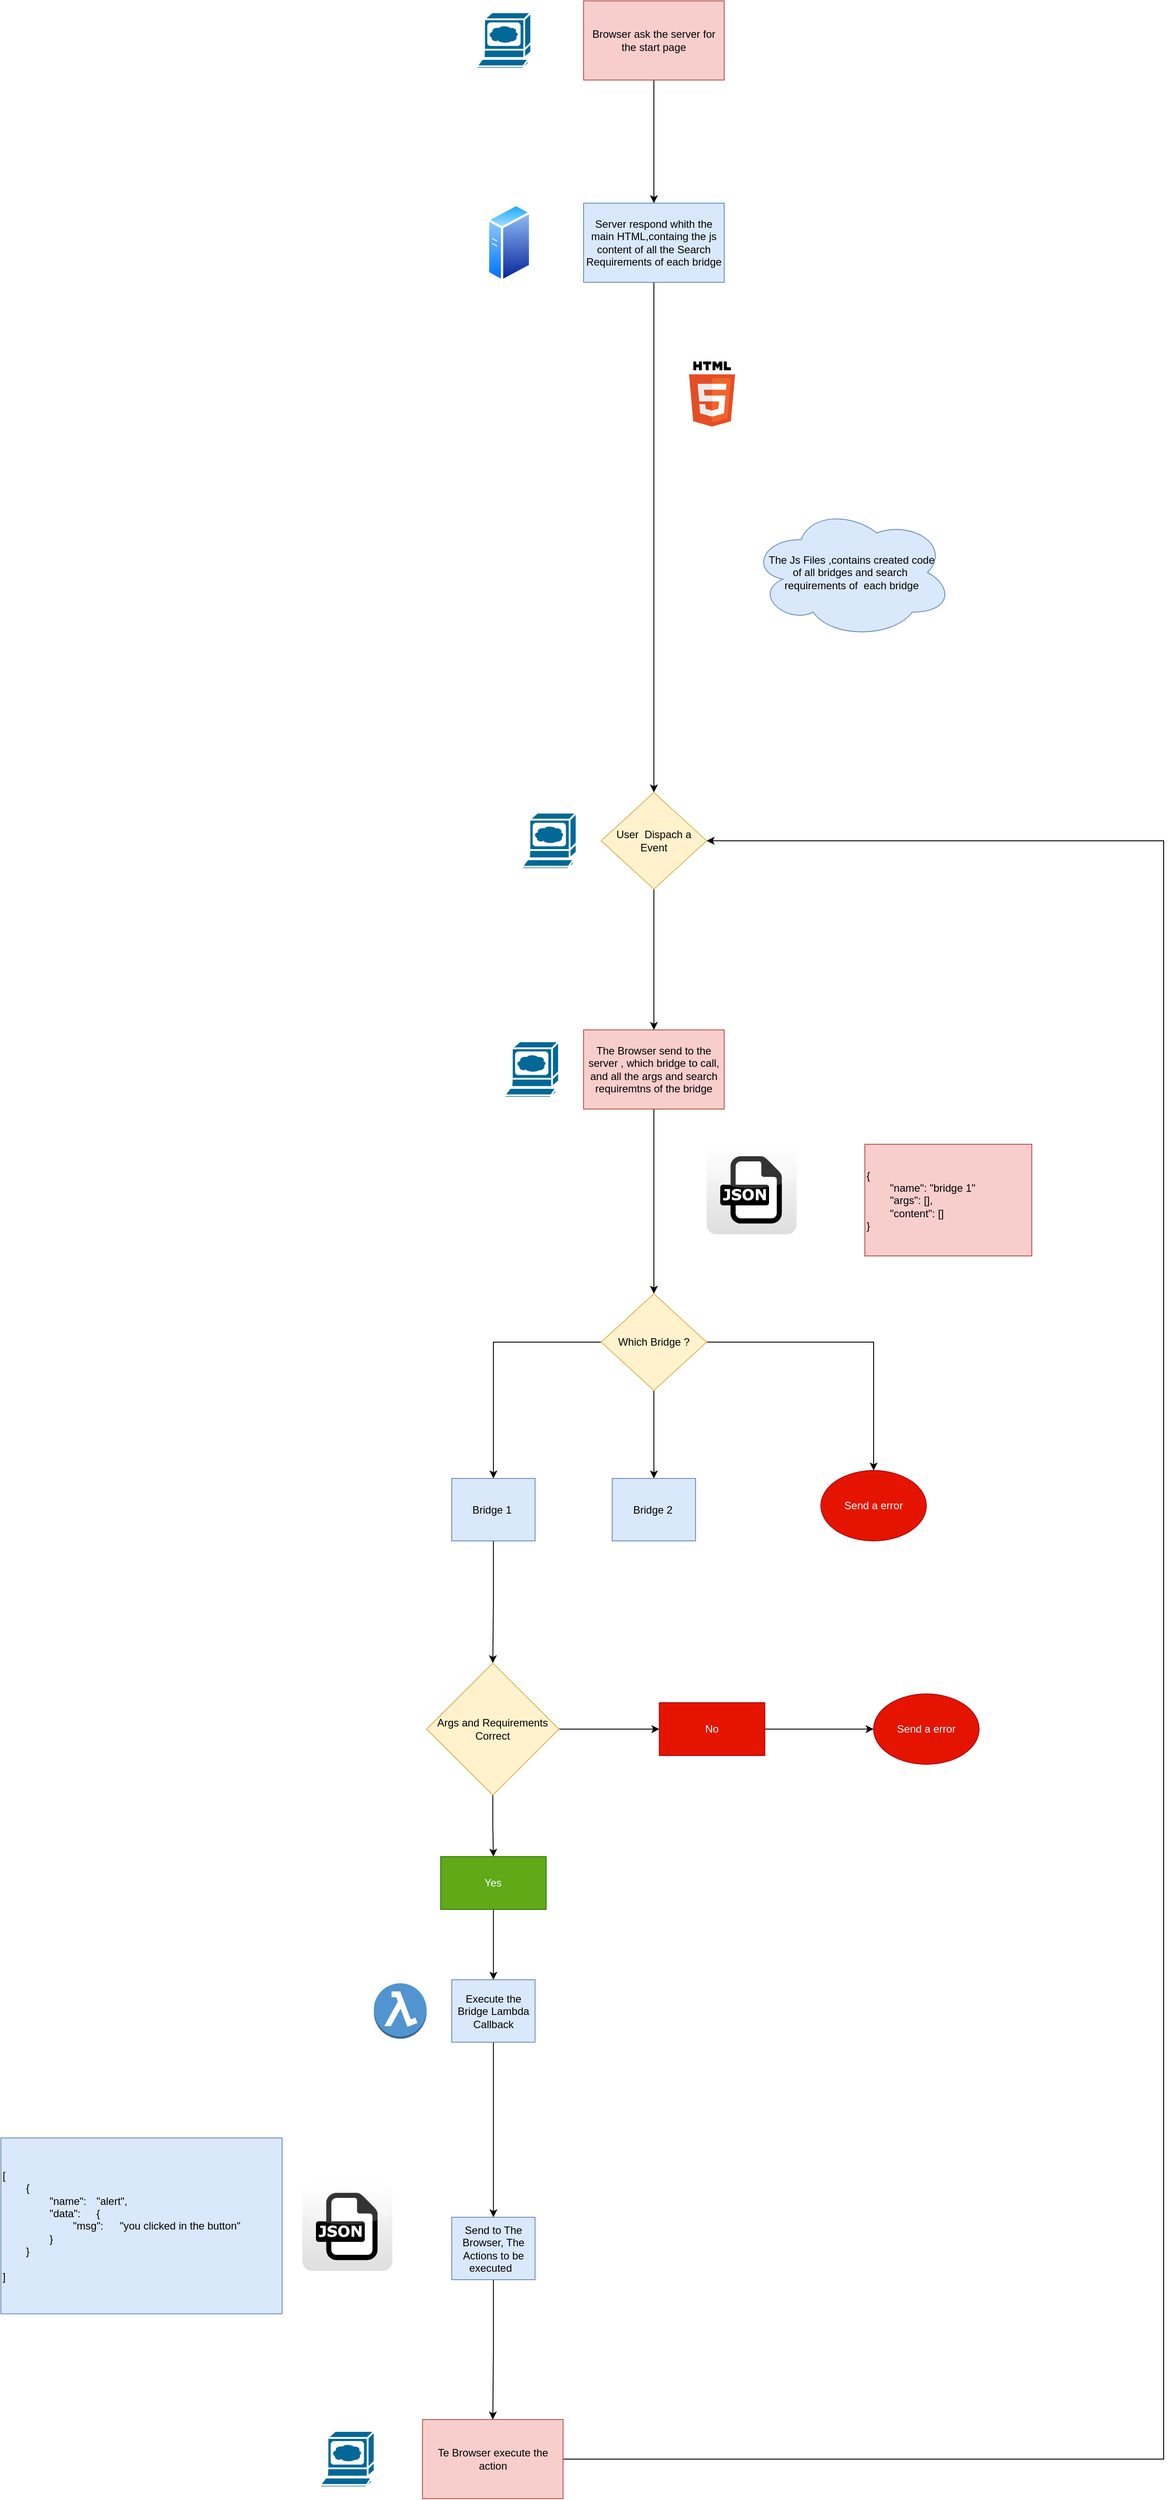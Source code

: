 <mxfile version="24.7.6">
  <diagram name="Página-1" id="EJ3HzcdQoKmMJh5TxWKI">
    <mxGraphModel dx="2427" dy="865" grid="1" gridSize="10" guides="1" tooltips="1" connect="1" arrows="1" fold="1" page="1" pageScale="1" pageWidth="827" pageHeight="1169" math="0" shadow="0">
      <root>
        <mxCell id="0" />
        <mxCell id="1" parent="0" />
        <mxCell id="phwQmvgmwWWpwvKBc7DG-5" style="edgeStyle=orthogonalEdgeStyle;rounded=0;orthogonalLoop=1;jettySize=auto;html=1;" edge="1" parent="1" source="phwQmvgmwWWpwvKBc7DG-1" target="phwQmvgmwWWpwvKBc7DG-4">
          <mxGeometry relative="1" as="geometry" />
        </mxCell>
        <mxCell id="phwQmvgmwWWpwvKBc7DG-1" value="Browser ask the server for the start page" style="rounded=0;whiteSpace=wrap;html=1;fillColor=#f8cecc;strokeColor=#b85450;" vertex="1" parent="1">
          <mxGeometry x="250" y="60" width="160" height="90" as="geometry" />
        </mxCell>
        <mxCell id="phwQmvgmwWWpwvKBc7DG-2" value="" style="shape=mxgraph.cisco.computers_and_peripherals.web_browser;html=1;pointerEvents=1;dashed=0;fillColor=#036897;strokeColor=#ffffff;strokeWidth=2;verticalLabelPosition=bottom;verticalAlign=top;align=center;outlineConnect=0;" vertex="1" parent="1">
          <mxGeometry x="128.4" y="73" width="62" height="64" as="geometry" />
        </mxCell>
        <mxCell id="phwQmvgmwWWpwvKBc7DG-10" style="edgeStyle=orthogonalEdgeStyle;rounded=0;orthogonalLoop=1;jettySize=auto;html=1;" edge="1" parent="1" source="phwQmvgmwWWpwvKBc7DG-4" target="phwQmvgmwWWpwvKBc7DG-9">
          <mxGeometry relative="1" as="geometry">
            <Array as="points">
              <mxPoint x="330" y="730" />
              <mxPoint x="330" y="730" />
            </Array>
          </mxGeometry>
        </mxCell>
        <mxCell id="phwQmvgmwWWpwvKBc7DG-4" value="Server respond whith the main HTML,containg the js content of all the Search Requirements of each bridge" style="rounded=0;whiteSpace=wrap;html=1;fillColor=#dae8fc;strokeColor=#6c8ebf;" vertex="1" parent="1">
          <mxGeometry x="250" y="290" width="160" height="90" as="geometry" />
        </mxCell>
        <mxCell id="phwQmvgmwWWpwvKBc7DG-6" value="" style="image;aspect=fixed;perimeter=ellipsePerimeter;html=1;align=center;shadow=0;dashed=0;spacingTop=3;image=img/lib/active_directory/generic_server.svg;" vertex="1" parent="1">
          <mxGeometry x="140" y="290" width="50.4" height="90" as="geometry" />
        </mxCell>
        <mxCell id="phwQmvgmwWWpwvKBc7DG-19" style="edgeStyle=orthogonalEdgeStyle;rounded=0;orthogonalLoop=1;jettySize=auto;html=1;" edge="1" parent="1" source="phwQmvgmwWWpwvKBc7DG-9" target="phwQmvgmwWWpwvKBc7DG-17">
          <mxGeometry relative="1" as="geometry" />
        </mxCell>
        <mxCell id="phwQmvgmwWWpwvKBc7DG-9" value="User&amp;nbsp; Dispach a Event" style="rhombus;whiteSpace=wrap;html=1;fillColor=#fff2cc;strokeColor=#d6b656;" vertex="1" parent="1">
          <mxGeometry x="270" y="960" width="120" height="110" as="geometry" />
        </mxCell>
        <mxCell id="phwQmvgmwWWpwvKBc7DG-11" value="" style="dashed=0;outlineConnect=0;html=1;align=center;labelPosition=center;verticalLabelPosition=bottom;verticalAlign=top;shape=mxgraph.weblogos.html5" vertex="1" parent="1">
          <mxGeometry x="370" y="470" width="52.4" height="74" as="geometry" />
        </mxCell>
        <mxCell id="phwQmvgmwWWpwvKBc7DG-14" value="" style="shape=image;html=1;verticalAlign=top;verticalLabelPosition=bottom;labelBackgroundColor=#ffffff;imageAspect=0;aspect=fixed;image=https://cdn0.iconfinder.com/data/icons/file-names-26/512/27-128.png" vertex="1" parent="1">
          <mxGeometry x="369" y="680" width="60" height="60" as="geometry" />
        </mxCell>
        <mxCell id="phwQmvgmwWWpwvKBc7DG-15" value="The Js Files ,contains created code&lt;div&gt;of all bridges and search&amp;nbsp;&lt;/div&gt;&lt;div&gt;requirements of&amp;nbsp; each bridge&lt;/div&gt;" style="ellipse;shape=cloud;whiteSpace=wrap;html=1;fillColor=#dae8fc;strokeColor=#6c8ebf;" vertex="1" parent="1">
          <mxGeometry x="440" y="635" width="230" height="150" as="geometry" />
        </mxCell>
        <mxCell id="phwQmvgmwWWpwvKBc7DG-24" style="edgeStyle=orthogonalEdgeStyle;rounded=0;orthogonalLoop=1;jettySize=auto;html=1;" edge="1" parent="1" source="phwQmvgmwWWpwvKBc7DG-17" target="phwQmvgmwWWpwvKBc7DG-23">
          <mxGeometry relative="1" as="geometry" />
        </mxCell>
        <mxCell id="phwQmvgmwWWpwvKBc7DG-17" value="The Browser send to the server , which bridge to call, and all the args and search requiremtns of the bridge" style="rounded=0;whiteSpace=wrap;html=1;fillColor=#f8cecc;strokeColor=#b85450;" vertex="1" parent="1">
          <mxGeometry x="250.0" y="1230" width="160" height="90" as="geometry" />
        </mxCell>
        <mxCell id="phwQmvgmwWWpwvKBc7DG-20" value="" style="shape=mxgraph.cisco.computers_and_peripherals.web_browser;html=1;pointerEvents=1;dashed=0;fillColor=#036897;strokeColor=#ffffff;strokeWidth=2;verticalLabelPosition=bottom;verticalAlign=top;align=center;outlineConnect=0;" vertex="1" parent="1">
          <mxGeometry x="180" y="983" width="62" height="64" as="geometry" />
        </mxCell>
        <mxCell id="phwQmvgmwWWpwvKBc7DG-22" value="" style="shape=mxgraph.cisco.computers_and_peripherals.web_browser;html=1;pointerEvents=1;dashed=0;fillColor=#036897;strokeColor=#ffffff;strokeWidth=2;verticalLabelPosition=bottom;verticalAlign=top;align=center;outlineConnect=0;" vertex="1" parent="1">
          <mxGeometry x="160" y="1243" width="62" height="64" as="geometry" />
        </mxCell>
        <mxCell id="phwQmvgmwWWpwvKBc7DG-27" style="edgeStyle=orthogonalEdgeStyle;rounded=0;orthogonalLoop=1;jettySize=auto;html=1;entryX=0.5;entryY=0;entryDx=0;entryDy=0;" edge="1" parent="1" source="phwQmvgmwWWpwvKBc7DG-23" target="phwQmvgmwWWpwvKBc7DG-26">
          <mxGeometry relative="1" as="geometry" />
        </mxCell>
        <mxCell id="phwQmvgmwWWpwvKBc7DG-30" style="edgeStyle=orthogonalEdgeStyle;rounded=0;orthogonalLoop=1;jettySize=auto;html=1;" edge="1" parent="1" source="phwQmvgmwWWpwvKBc7DG-23" target="phwQmvgmwWWpwvKBc7DG-28">
          <mxGeometry relative="1" as="geometry" />
        </mxCell>
        <mxCell id="phwQmvgmwWWpwvKBc7DG-36" style="edgeStyle=orthogonalEdgeStyle;rounded=0;orthogonalLoop=1;jettySize=auto;html=1;" edge="1" parent="1" source="phwQmvgmwWWpwvKBc7DG-23" target="phwQmvgmwWWpwvKBc7DG-35">
          <mxGeometry relative="1" as="geometry" />
        </mxCell>
        <mxCell id="phwQmvgmwWWpwvKBc7DG-23" value="Which Bridge ?" style="rhombus;whiteSpace=wrap;html=1;fillColor=#fff2cc;strokeColor=#d6b656;" vertex="1" parent="1">
          <mxGeometry x="270" y="1530" width="120" height="110" as="geometry" />
        </mxCell>
        <mxCell id="phwQmvgmwWWpwvKBc7DG-39" style="edgeStyle=orthogonalEdgeStyle;rounded=0;orthogonalLoop=1;jettySize=auto;html=1;entryX=0.5;entryY=0;entryDx=0;entryDy=0;" edge="1" parent="1" source="phwQmvgmwWWpwvKBc7DG-26" target="phwQmvgmwWWpwvKBc7DG-37">
          <mxGeometry relative="1" as="geometry" />
        </mxCell>
        <mxCell id="phwQmvgmwWWpwvKBc7DG-26" value="Bridge 1&amp;nbsp;" style="rounded=0;whiteSpace=wrap;html=1;fillColor=#dae8fc;strokeColor=#6c8ebf;" vertex="1" parent="1">
          <mxGeometry x="100" y="1740" width="94.8" height="71" as="geometry" />
        </mxCell>
        <mxCell id="phwQmvgmwWWpwvKBc7DG-28" value="Bridge 2&amp;nbsp;" style="rounded=0;whiteSpace=wrap;html=1;fillColor=#dae8fc;strokeColor=#6c8ebf;" vertex="1" parent="1">
          <mxGeometry x="282.6" y="1740" width="94.8" height="71" as="geometry" />
        </mxCell>
        <mxCell id="phwQmvgmwWWpwvKBc7DG-29" value="" style="dashed=0;outlineConnect=0;html=1;align=center;labelPosition=center;verticalLabelPosition=bottom;verticalAlign=top;shape=mxgraph.webicons.json;gradientColor=#DFDEDE" vertex="1" parent="1">
          <mxGeometry x="390" y="1360" width="102.4" height="102.4" as="geometry" />
        </mxCell>
        <mxCell id="phwQmvgmwWWpwvKBc7DG-32" style="edgeStyle=orthogonalEdgeStyle;rounded=0;orthogonalLoop=1;jettySize=auto;html=1;exitX=0.5;exitY=1;exitDx=0;exitDy=0;" edge="1" parent="1">
          <mxGeometry relative="1" as="geometry">
            <mxPoint x="600" y="1470" as="sourcePoint" />
            <mxPoint x="600" y="1470" as="targetPoint" />
          </mxGeometry>
        </mxCell>
        <mxCell id="phwQmvgmwWWpwvKBc7DG-35" value="Send a error" style="ellipse;whiteSpace=wrap;html=1;fillColor=#e51400;fontColor=#ffffff;strokeColor=#B20000;" vertex="1" parent="1">
          <mxGeometry x="520" y="1731" width="120" height="80" as="geometry" />
        </mxCell>
        <mxCell id="phwQmvgmwWWpwvKBc7DG-43" style="edgeStyle=orthogonalEdgeStyle;rounded=0;orthogonalLoop=1;jettySize=auto;html=1;entryX=0;entryY=0.5;entryDx=0;entryDy=0;" edge="1" parent="1" source="phwQmvgmwWWpwvKBc7DG-37" target="phwQmvgmwWWpwvKBc7DG-41">
          <mxGeometry relative="1" as="geometry" />
        </mxCell>
        <mxCell id="phwQmvgmwWWpwvKBc7DG-45" style="edgeStyle=orthogonalEdgeStyle;rounded=0;orthogonalLoop=1;jettySize=auto;html=1;" edge="1" parent="1" source="phwQmvgmwWWpwvKBc7DG-37" target="phwQmvgmwWWpwvKBc7DG-40">
          <mxGeometry relative="1" as="geometry" />
        </mxCell>
        <mxCell id="phwQmvgmwWWpwvKBc7DG-37" value="Args and Requirements Correct" style="rhombus;whiteSpace=wrap;html=1;fillColor=#fff2cc;strokeColor=#d6b656;" vertex="1" parent="1">
          <mxGeometry x="71.4" y="1950" width="150.6" height="150" as="geometry" />
        </mxCell>
        <mxCell id="phwQmvgmwWWpwvKBc7DG-47" style="edgeStyle=orthogonalEdgeStyle;rounded=0;orthogonalLoop=1;jettySize=auto;html=1;entryX=0.5;entryY=0;entryDx=0;entryDy=0;" edge="1" parent="1" source="phwQmvgmwWWpwvKBc7DG-40" target="phwQmvgmwWWpwvKBc7DG-46">
          <mxGeometry relative="1" as="geometry" />
        </mxCell>
        <mxCell id="phwQmvgmwWWpwvKBc7DG-40" value="Yes" style="rounded=0;whiteSpace=wrap;html=1;fillColor=#60a917;strokeColor=#2D7600;fontColor=#ffffff;" vertex="1" parent="1">
          <mxGeometry x="87.4" y="2170" width="120" height="60" as="geometry" />
        </mxCell>
        <mxCell id="phwQmvgmwWWpwvKBc7DG-44" style="edgeStyle=orthogonalEdgeStyle;rounded=0;orthogonalLoop=1;jettySize=auto;html=1;" edge="1" parent="1" source="phwQmvgmwWWpwvKBc7DG-41" target="phwQmvgmwWWpwvKBc7DG-42">
          <mxGeometry relative="1" as="geometry" />
        </mxCell>
        <mxCell id="phwQmvgmwWWpwvKBc7DG-41" value="No" style="rounded=0;whiteSpace=wrap;html=1;fillColor=#e51400;strokeColor=#B20000;fontColor=#ffffff;" vertex="1" parent="1">
          <mxGeometry x="336.2" y="1995" width="120" height="60" as="geometry" />
        </mxCell>
        <mxCell id="phwQmvgmwWWpwvKBc7DG-42" value="Send a error" style="ellipse;whiteSpace=wrap;html=1;fillColor=#e51400;fontColor=#ffffff;strokeColor=#B20000;" vertex="1" parent="1">
          <mxGeometry x="580" y="1985" width="120" height="80" as="geometry" />
        </mxCell>
        <mxCell id="phwQmvgmwWWpwvKBc7DG-51" style="edgeStyle=orthogonalEdgeStyle;rounded=0;orthogonalLoop=1;jettySize=auto;html=1;" edge="1" parent="1" source="phwQmvgmwWWpwvKBc7DG-46" target="phwQmvgmwWWpwvKBc7DG-49">
          <mxGeometry relative="1" as="geometry" />
        </mxCell>
        <mxCell id="phwQmvgmwWWpwvKBc7DG-46" value="Execute the Bridge Lambda Callback" style="rounded=0;whiteSpace=wrap;html=1;fillColor=#dae8fc;strokeColor=#6c8ebf;" vertex="1" parent="1">
          <mxGeometry x="100" y="2310" width="94.8" height="71" as="geometry" />
        </mxCell>
        <mxCell id="phwQmvgmwWWpwvKBc7DG-48" value="" style="outlineConnect=0;dashed=0;verticalLabelPosition=bottom;verticalAlign=top;align=center;html=1;shape=mxgraph.aws3.lambda_function;fillColor=#5294CF;gradientColor=none;" vertex="1" parent="1">
          <mxGeometry x="11.4" y="2314" width="60" height="63" as="geometry" />
        </mxCell>
        <mxCell id="phwQmvgmwWWpwvKBc7DG-58" style="edgeStyle=orthogonalEdgeStyle;rounded=0;orthogonalLoop=1;jettySize=auto;html=1;" edge="1" parent="1" source="phwQmvgmwWWpwvKBc7DG-49" target="phwQmvgmwWWpwvKBc7DG-56">
          <mxGeometry relative="1" as="geometry" />
        </mxCell>
        <mxCell id="phwQmvgmwWWpwvKBc7DG-49" value="Send to The Browser, The Actions to be executed&amp;nbsp;&amp;nbsp;" style="rounded=0;whiteSpace=wrap;html=1;fillColor=#dae8fc;strokeColor=#6c8ebf;" vertex="1" parent="1">
          <mxGeometry x="100" y="2580" width="94.8" height="71" as="geometry" />
        </mxCell>
        <mxCell id="phwQmvgmwWWpwvKBc7DG-53" value="" style="dashed=0;outlineConnect=0;html=1;align=center;labelPosition=center;verticalLabelPosition=bottom;verticalAlign=top;shape=mxgraph.webicons.json;gradientColor=#DFDEDE" vertex="1" parent="1">
          <mxGeometry x="-70" y="2538.6" width="102.4" height="102.4" as="geometry" />
        </mxCell>
        <mxCell id="phwQmvgmwWWpwvKBc7DG-54" value="&lt;span style=&quot;background-color: initial;&quot;&gt;{&lt;/span&gt;&lt;div&gt;&amp;nbsp;&lt;span style=&quot;white-space: pre;&quot;&gt;&#x9;&lt;/span&gt;&quot;name&quot;: &quot;bridge 1&quot;&lt;/div&gt;&lt;div&gt;&lt;span style=&quot;background-color: initial;&quot;&gt;&lt;span style=&quot;white-space: pre;&quot;&gt;&#x9;&lt;/span&gt;&quot;args&quot;: [],&lt;/span&gt;&lt;/div&gt;&lt;div&gt;&amp;nbsp; &lt;span style=&quot;white-space: pre;&quot;&gt;&#x9;&lt;/span&gt;&quot;content&quot;: []&lt;/div&gt;&lt;div&gt;}&lt;/div&gt;" style="rounded=0;whiteSpace=wrap;html=1;fillColor=#f8cecc;strokeColor=#b85450;align=left;" vertex="1" parent="1">
          <mxGeometry x="570" y="1360" width="190" height="127" as="geometry" />
        </mxCell>
        <mxCell id="phwQmvgmwWWpwvKBc7DG-55" value="&lt;div style=&quot;&quot;&gt;&lt;span style=&quot;background-color: initial;&quot;&gt;[&lt;/span&gt;&lt;/div&gt;&lt;div style=&quot;&quot;&gt;&lt;span style=&quot;white-space: pre;&quot;&gt;&#x9;&lt;/span&gt;{&lt;/div&gt;&lt;div&gt;&lt;span style=&quot;white-space: pre;&quot;&gt;&#x9;&lt;span style=&quot;white-space: pre;&quot;&gt;&#x9;&lt;/span&gt;&lt;/span&gt;&quot;name&quot;:&lt;span style=&quot;white-space: pre;&quot;&gt;&#x9;&lt;/span&gt;&quot;alert&quot;,&lt;/div&gt;&lt;div&gt;&lt;span style=&quot;white-space: pre;&quot;&gt;&#x9;&lt;span style=&quot;white-space: pre;&quot;&gt;&#x9;&lt;/span&gt;&lt;/span&gt;&quot;data&quot;:&lt;span style=&quot;white-space: pre;&quot;&gt;&#x9;&lt;/span&gt;{&lt;/div&gt;&lt;div&gt;&lt;span style=&quot;white-space: pre;&quot;&gt;&#x9;&lt;span style=&quot;white-space: pre;&quot;&gt;&#x9;&lt;span style=&quot;white-space: pre;&quot;&gt;&#x9;&lt;/span&gt;&lt;/span&gt;&lt;/span&gt;&quot;msg&quot;:&lt;span style=&quot;white-space: pre;&quot;&gt;&#x9;&lt;/span&gt;&quot;you clicked in the button&quot;&lt;/div&gt;&lt;div&gt;&lt;span style=&quot;white-space: pre;&quot;&gt;&#x9;&lt;span style=&quot;white-space: pre;&quot;&gt;&#x9;&lt;/span&gt;&lt;/span&gt;}&lt;span style=&quot;white-space: pre;&quot;&gt;&#x9;&lt;/span&gt;&lt;/div&gt;&lt;div&gt;&lt;span style=&quot;white-space: pre;&quot;&gt;&#x9;&lt;/span&gt;}&lt;/div&gt;&lt;div&gt;&lt;br&gt;&lt;/div&gt;&lt;div&gt;]&lt;/div&gt;" style="rounded=0;whiteSpace=wrap;html=1;fillColor=#dae8fc;strokeColor=#6c8ebf;align=left;" vertex="1" parent="1">
          <mxGeometry x="-413" y="2489.8" width="320" height="200" as="geometry" />
        </mxCell>
        <mxCell id="phwQmvgmwWWpwvKBc7DG-59" style="edgeStyle=orthogonalEdgeStyle;rounded=0;orthogonalLoop=1;jettySize=auto;html=1;entryX=1;entryY=0.5;entryDx=0;entryDy=0;" edge="1" parent="1" source="phwQmvgmwWWpwvKBc7DG-56" target="phwQmvgmwWWpwvKBc7DG-9">
          <mxGeometry relative="1" as="geometry">
            <Array as="points">
              <mxPoint x="910" y="2855" />
              <mxPoint x="910" y="1015" />
            </Array>
          </mxGeometry>
        </mxCell>
        <mxCell id="phwQmvgmwWWpwvKBc7DG-56" value="Te Browser execute the action" style="rounded=0;whiteSpace=wrap;html=1;fillColor=#f8cecc;strokeColor=#b85450;" vertex="1" parent="1">
          <mxGeometry x="66.7" y="2810" width="160" height="90" as="geometry" />
        </mxCell>
        <mxCell id="phwQmvgmwWWpwvKBc7DG-57" value="" style="shape=mxgraph.cisco.computers_and_peripherals.web_browser;html=1;pointerEvents=1;dashed=0;fillColor=#036897;strokeColor=#ffffff;strokeWidth=2;verticalLabelPosition=bottom;verticalAlign=top;align=center;outlineConnect=0;" vertex="1" parent="1">
          <mxGeometry x="-49.8" y="2823" width="62" height="64" as="geometry" />
        </mxCell>
      </root>
    </mxGraphModel>
  </diagram>
</mxfile>
